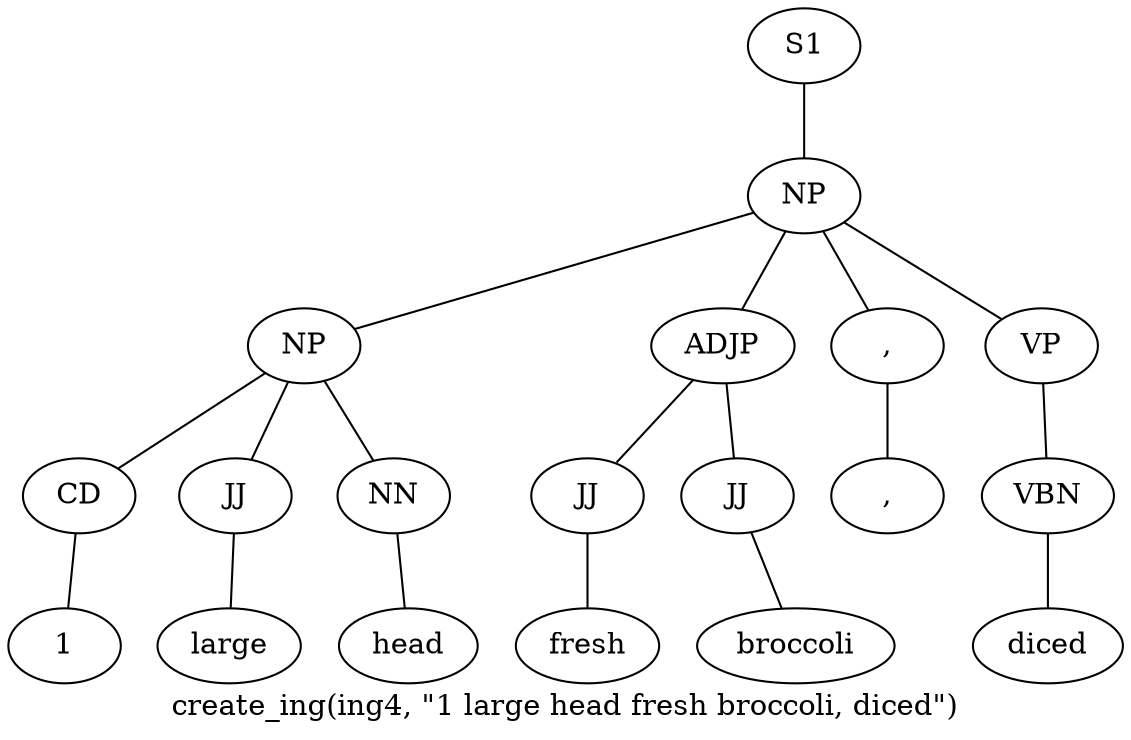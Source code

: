 graph SyntaxGraph {
	label = "create_ing(ing4, \"1 large head fresh broccoli, diced\")";
	Node0 [label="S1"];
	Node1 [label="NP"];
	Node2 [label="NP"];
	Node3 [label="CD"];
	Node4 [label="1"];
	Node5 [label="JJ"];
	Node6 [label="large"];
	Node7 [label="NN"];
	Node8 [label="head"];
	Node9 [label="ADJP"];
	Node10 [label="JJ"];
	Node11 [label="fresh"];
	Node12 [label="JJ"];
	Node13 [label="broccoli"];
	Node14 [label=","];
	Node15 [label=","];
	Node16 [label="VP"];
	Node17 [label="VBN"];
	Node18 [label="diced"];

	Node0 -- Node1;
	Node1 -- Node2;
	Node1 -- Node9;
	Node1 -- Node14;
	Node1 -- Node16;
	Node2 -- Node3;
	Node2 -- Node5;
	Node2 -- Node7;
	Node3 -- Node4;
	Node5 -- Node6;
	Node7 -- Node8;
	Node9 -- Node10;
	Node9 -- Node12;
	Node10 -- Node11;
	Node12 -- Node13;
	Node14 -- Node15;
	Node16 -- Node17;
	Node17 -- Node18;
}
